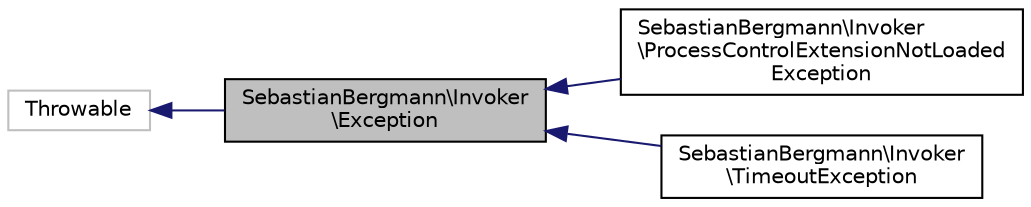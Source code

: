digraph "SebastianBergmann\Invoker\Exception"
{
  edge [fontname="Helvetica",fontsize="10",labelfontname="Helvetica",labelfontsize="10"];
  node [fontname="Helvetica",fontsize="10",shape=record];
  rankdir="LR";
  Node0 [label="SebastianBergmann\\Invoker\l\\Exception",height=0.2,width=0.4,color="black", fillcolor="grey75", style="filled", fontcolor="black"];
  Node1 -> Node0 [dir="back",color="midnightblue",fontsize="10",style="solid",fontname="Helvetica"];
  Node1 [label="Throwable",height=0.2,width=0.4,color="grey75", fillcolor="white", style="filled"];
  Node0 -> Node2 [dir="back",color="midnightblue",fontsize="10",style="solid",fontname="Helvetica"];
  Node2 [label="SebastianBergmann\\Invoker\l\\ProcessControlExtensionNotLoaded\lException",height=0.2,width=0.4,color="black", fillcolor="white", style="filled",URL="$classSebastianBergmann_1_1Invoker_1_1ProcessControlExtensionNotLoadedException.html"];
  Node0 -> Node3 [dir="back",color="midnightblue",fontsize="10",style="solid",fontname="Helvetica"];
  Node3 [label="SebastianBergmann\\Invoker\l\\TimeoutException",height=0.2,width=0.4,color="black", fillcolor="white", style="filled",URL="$classSebastianBergmann_1_1Invoker_1_1TimeoutException.html"];
}
